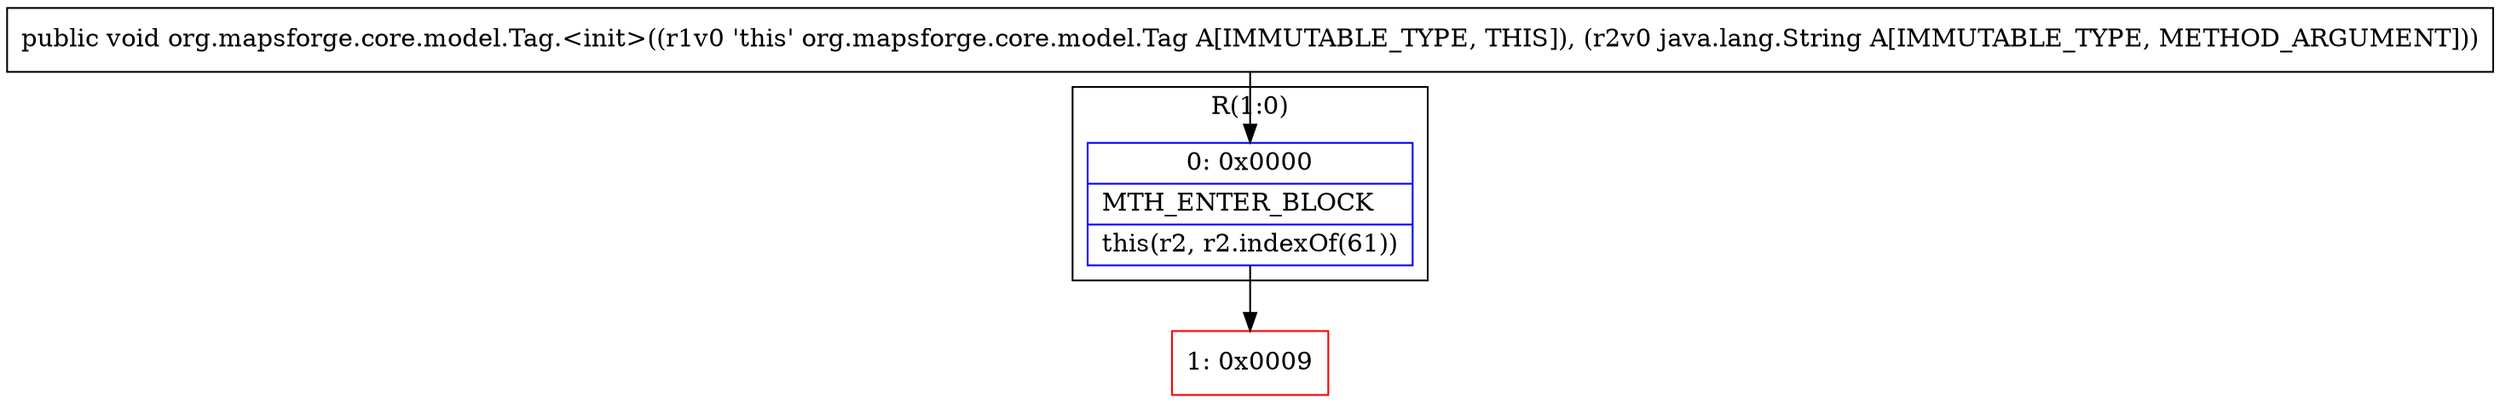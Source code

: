 digraph "CFG fororg.mapsforge.core.model.Tag.\<init\>(Ljava\/lang\/String;)V" {
subgraph cluster_Region_1021946953 {
label = "R(1:0)";
node [shape=record,color=blue];
Node_0 [shape=record,label="{0\:\ 0x0000|MTH_ENTER_BLOCK\l|this(r2, r2.indexOf(61))\l}"];
}
Node_1 [shape=record,color=red,label="{1\:\ 0x0009}"];
MethodNode[shape=record,label="{public void org.mapsforge.core.model.Tag.\<init\>((r1v0 'this' org.mapsforge.core.model.Tag A[IMMUTABLE_TYPE, THIS]), (r2v0 java.lang.String A[IMMUTABLE_TYPE, METHOD_ARGUMENT])) }"];
MethodNode -> Node_0;
Node_0 -> Node_1;
}

